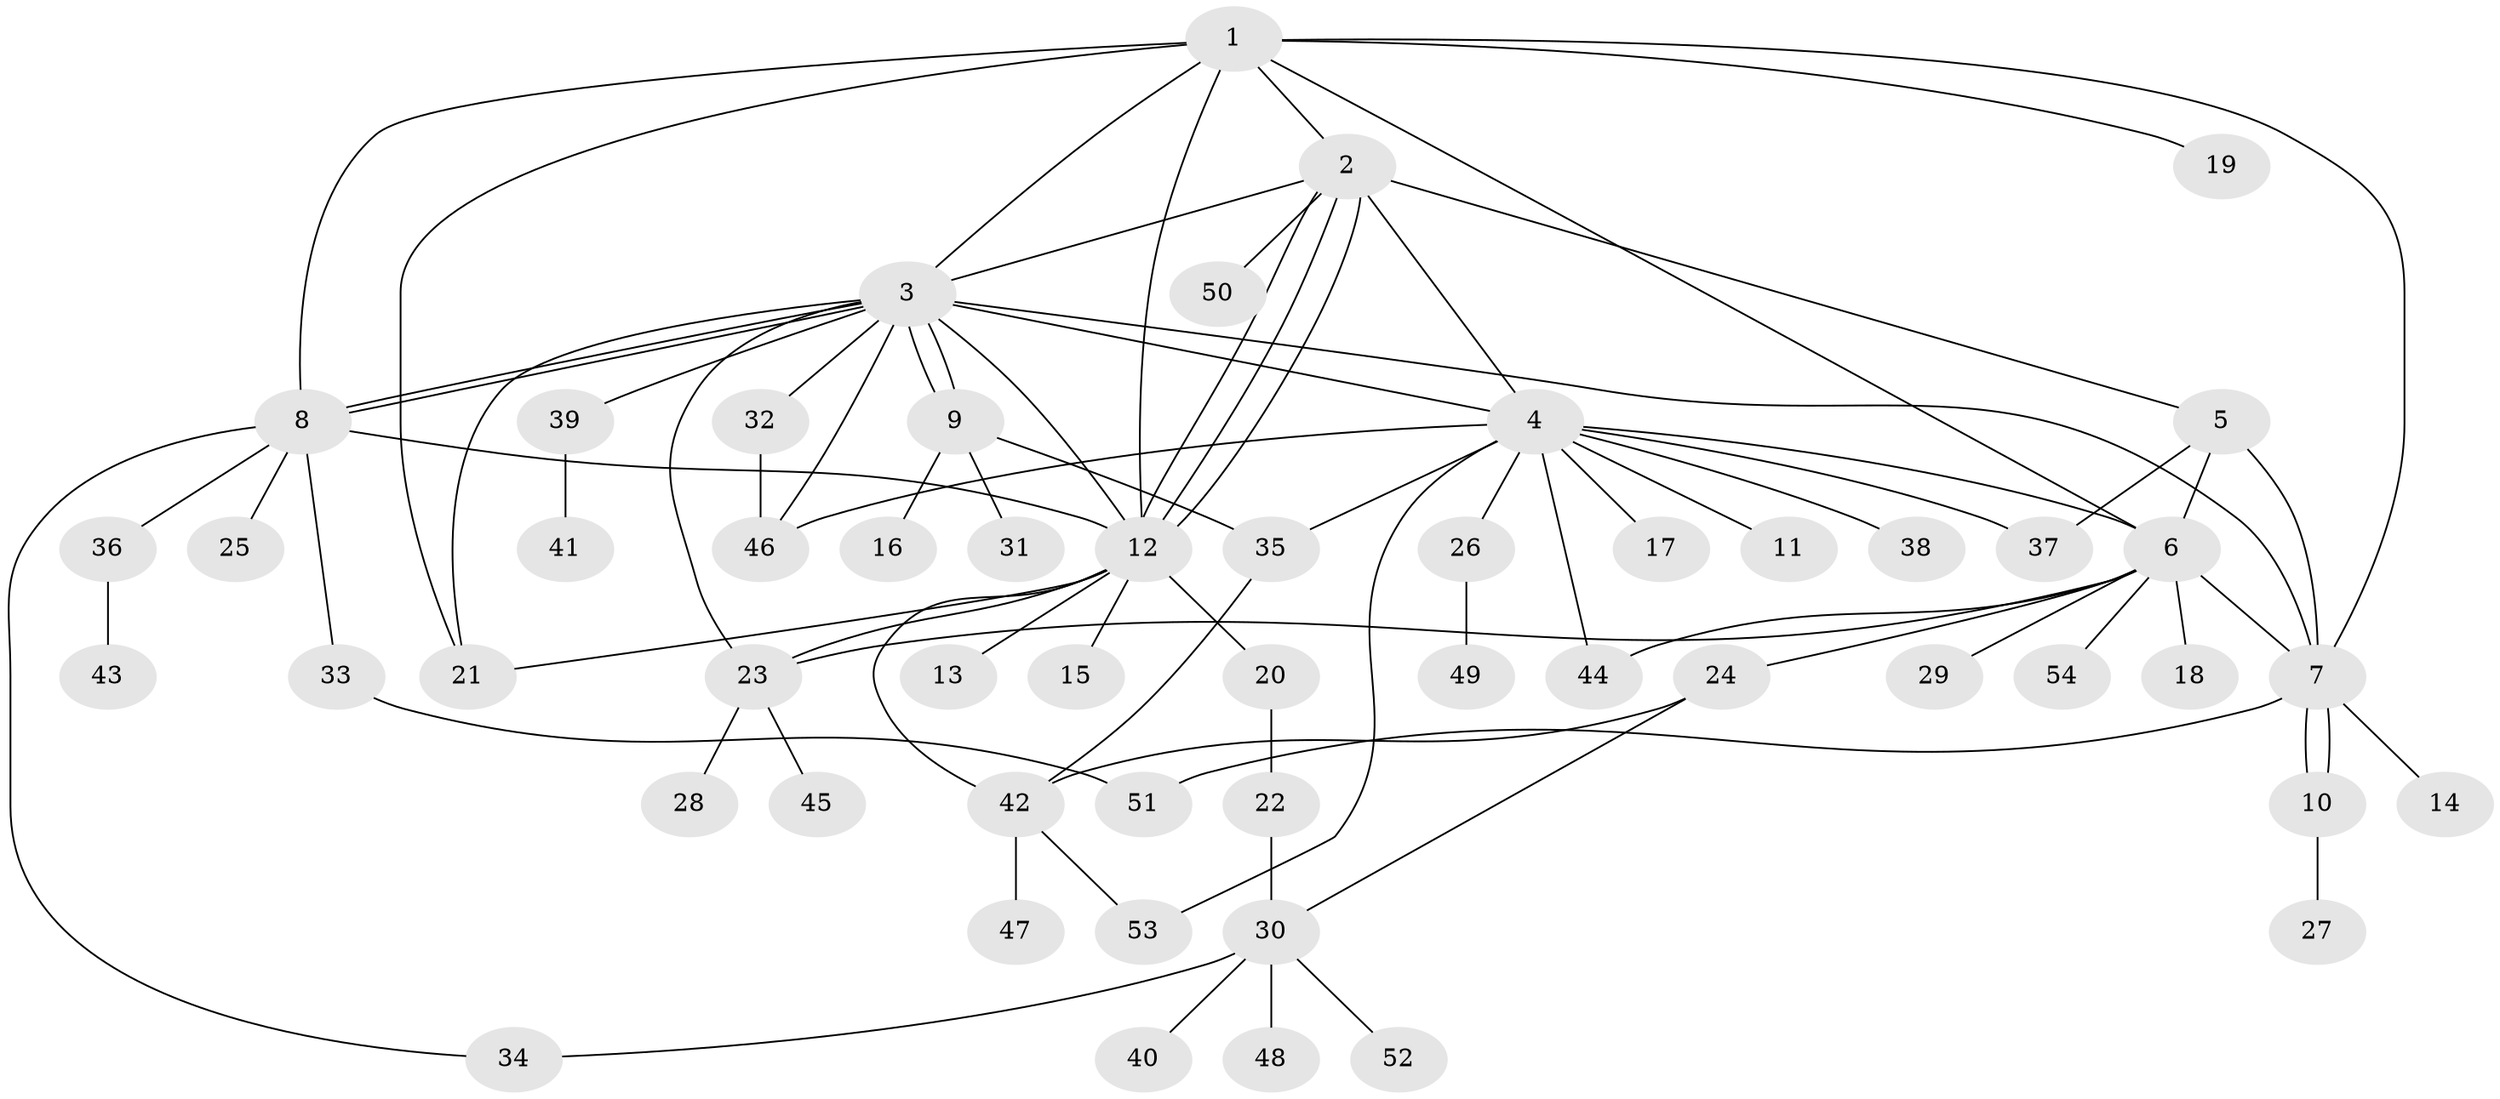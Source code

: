 // coarse degree distribution, {10: 0.02702702702702703, 11: 0.02702702702702703, 19: 0.02702702702702703, 4: 0.08108108108108109, 8: 0.05405405405405406, 1: 0.5675675675675675, 2: 0.10810810810810811, 3: 0.05405405405405406, 6: 0.02702702702702703, 5: 0.02702702702702703}
// Generated by graph-tools (version 1.1) at 2025/51/02/27/25 19:51:56]
// undirected, 54 vertices, 84 edges
graph export_dot {
graph [start="1"]
  node [color=gray90,style=filled];
  1;
  2;
  3;
  4;
  5;
  6;
  7;
  8;
  9;
  10;
  11;
  12;
  13;
  14;
  15;
  16;
  17;
  18;
  19;
  20;
  21;
  22;
  23;
  24;
  25;
  26;
  27;
  28;
  29;
  30;
  31;
  32;
  33;
  34;
  35;
  36;
  37;
  38;
  39;
  40;
  41;
  42;
  43;
  44;
  45;
  46;
  47;
  48;
  49;
  50;
  51;
  52;
  53;
  54;
  1 -- 2;
  1 -- 3;
  1 -- 6;
  1 -- 7;
  1 -- 8;
  1 -- 12;
  1 -- 19;
  1 -- 21;
  2 -- 3;
  2 -- 4;
  2 -- 5;
  2 -- 12;
  2 -- 12;
  2 -- 12;
  2 -- 50;
  3 -- 4;
  3 -- 7;
  3 -- 8;
  3 -- 8;
  3 -- 9;
  3 -- 9;
  3 -- 12;
  3 -- 21;
  3 -- 23;
  3 -- 32;
  3 -- 39;
  3 -- 46;
  4 -- 6;
  4 -- 11;
  4 -- 17;
  4 -- 26;
  4 -- 35;
  4 -- 37;
  4 -- 38;
  4 -- 44;
  4 -- 46;
  4 -- 53;
  5 -- 6;
  5 -- 7;
  5 -- 37;
  6 -- 7;
  6 -- 18;
  6 -- 23;
  6 -- 24;
  6 -- 29;
  6 -- 44;
  6 -- 54;
  7 -- 10;
  7 -- 10;
  7 -- 14;
  7 -- 51;
  8 -- 12;
  8 -- 25;
  8 -- 33;
  8 -- 34;
  8 -- 36;
  9 -- 16;
  9 -- 31;
  9 -- 35;
  10 -- 27;
  12 -- 13;
  12 -- 15;
  12 -- 20;
  12 -- 21;
  12 -- 23;
  12 -- 42;
  20 -- 22;
  22 -- 30;
  23 -- 28;
  23 -- 45;
  24 -- 30;
  24 -- 42;
  26 -- 49;
  30 -- 34;
  30 -- 40;
  30 -- 48;
  30 -- 52;
  32 -- 46;
  33 -- 51;
  35 -- 42;
  36 -- 43;
  39 -- 41;
  42 -- 47;
  42 -- 53;
}
